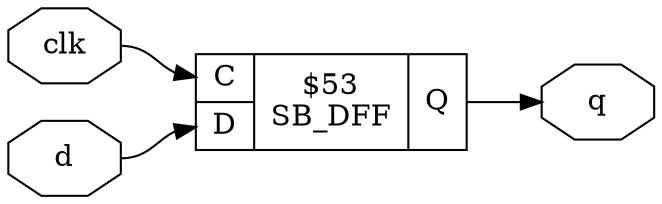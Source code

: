 digraph "dff" {
rankdir="LR";
remincross=true;
n2 [ shape=octagon, label="clk", color="black", fontcolor="black" ];
n3 [ shape=octagon, label="d", color="black", fontcolor="black" ];
n4 [ shape=octagon, label="q", color="black", fontcolor="black" ];
c8 [ shape=record, label="{{<p5> C|<p6> D}|$53\nSB_DFF|{<p7> Q}}" ];
n2:e -> c8:p5:w [color="black", label=""];
n3:e -> c8:p6:w [color="black", label=""];
c8:p7:e -> n4:w [color="black", label=""];
}
